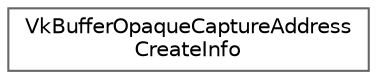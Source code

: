 digraph "类继承关系图"
{
 // LATEX_PDF_SIZE
  bgcolor="transparent";
  edge [fontname=Helvetica,fontsize=10,labelfontname=Helvetica,labelfontsize=10];
  node [fontname=Helvetica,fontsize=10,shape=box,height=0.2,width=0.4];
  rankdir="LR";
  Node0 [id="Node000000",label="VkBufferOpaqueCaptureAddress\lCreateInfo",height=0.2,width=0.4,color="grey40", fillcolor="white", style="filled",URL="$struct_vk_buffer_opaque_capture_address_create_info.html",tooltip=" "];
}
